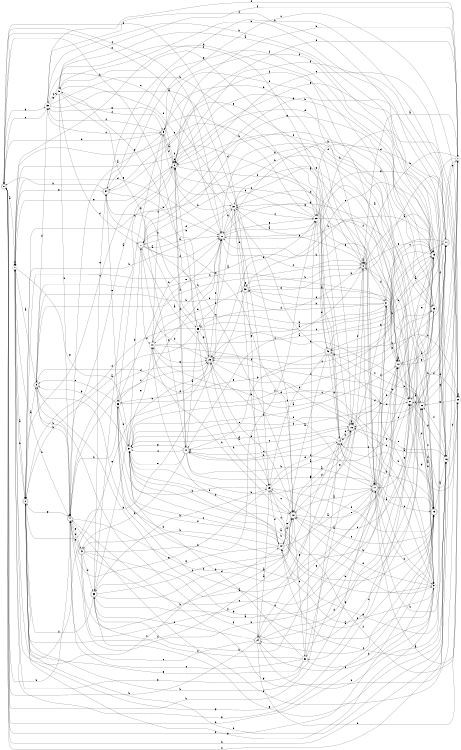 digraph n36_6 {
__start0 [label="" shape="none"];

rankdir=LR;
size="8,5";

s0 [style="rounded,filled", color="black", fillcolor="white" shape="doublecircle", label="0"];
s1 [style="filled", color="black", fillcolor="white" shape="circle", label="1"];
s2 [style="rounded,filled", color="black", fillcolor="white" shape="doublecircle", label="2"];
s3 [style="rounded,filled", color="black", fillcolor="white" shape="doublecircle", label="3"];
s4 [style="rounded,filled", color="black", fillcolor="white" shape="doublecircle", label="4"];
s5 [style="rounded,filled", color="black", fillcolor="white" shape="doublecircle", label="5"];
s6 [style="rounded,filled", color="black", fillcolor="white" shape="doublecircle", label="6"];
s7 [style="filled", color="black", fillcolor="white" shape="circle", label="7"];
s8 [style="rounded,filled", color="black", fillcolor="white" shape="doublecircle", label="8"];
s9 [style="filled", color="black", fillcolor="white" shape="circle", label="9"];
s10 [style="filled", color="black", fillcolor="white" shape="circle", label="10"];
s11 [style="rounded,filled", color="black", fillcolor="white" shape="doublecircle", label="11"];
s12 [style="rounded,filled", color="black", fillcolor="white" shape="doublecircle", label="12"];
s13 [style="filled", color="black", fillcolor="white" shape="circle", label="13"];
s14 [style="filled", color="black", fillcolor="white" shape="circle", label="14"];
s15 [style="rounded,filled", color="black", fillcolor="white" shape="doublecircle", label="15"];
s16 [style="filled", color="black", fillcolor="white" shape="circle", label="16"];
s17 [style="rounded,filled", color="black", fillcolor="white" shape="doublecircle", label="17"];
s18 [style="rounded,filled", color="black", fillcolor="white" shape="doublecircle", label="18"];
s19 [style="rounded,filled", color="black", fillcolor="white" shape="doublecircle", label="19"];
s20 [style="filled", color="black", fillcolor="white" shape="circle", label="20"];
s21 [style="filled", color="black", fillcolor="white" shape="circle", label="21"];
s22 [style="rounded,filled", color="black", fillcolor="white" shape="doublecircle", label="22"];
s23 [style="filled", color="black", fillcolor="white" shape="circle", label="23"];
s24 [style="rounded,filled", color="black", fillcolor="white" shape="doublecircle", label="24"];
s25 [style="filled", color="black", fillcolor="white" shape="circle", label="25"];
s26 [style="rounded,filled", color="black", fillcolor="white" shape="doublecircle", label="26"];
s27 [style="rounded,filled", color="black", fillcolor="white" shape="doublecircle", label="27"];
s28 [style="rounded,filled", color="black", fillcolor="white" shape="doublecircle", label="28"];
s29 [style="filled", color="black", fillcolor="white" shape="circle", label="29"];
s30 [style="filled", color="black", fillcolor="white" shape="circle", label="30"];
s31 [style="filled", color="black", fillcolor="white" shape="circle", label="31"];
s32 [style="filled", color="black", fillcolor="white" shape="circle", label="32"];
s33 [style="rounded,filled", color="black", fillcolor="white" shape="doublecircle", label="33"];
s34 [style="rounded,filled", color="black", fillcolor="white" shape="doublecircle", label="34"];
s35 [style="filled", color="black", fillcolor="white" shape="circle", label="35"];
s36 [style="filled", color="black", fillcolor="white" shape="circle", label="36"];
s37 [style="filled", color="black", fillcolor="white" shape="circle", label="37"];
s38 [style="rounded,filled", color="black", fillcolor="white" shape="doublecircle", label="38"];
s39 [style="filled", color="black", fillcolor="white" shape="circle", label="39"];
s40 [style="filled", color="black", fillcolor="white" shape="circle", label="40"];
s41 [style="rounded,filled", color="black", fillcolor="white" shape="doublecircle", label="41"];
s42 [style="rounded,filled", color="black", fillcolor="white" shape="doublecircle", label="42"];
s43 [style="rounded,filled", color="black", fillcolor="white" shape="doublecircle", label="43"];
s44 [style="rounded,filled", color="black", fillcolor="white" shape="doublecircle", label="44"];
s0 -> s1 [label="a"];
s0 -> s15 [label="b"];
s0 -> s28 [label="c"];
s0 -> s5 [label="d"];
s0 -> s28 [label="e"];
s0 -> s16 [label="f"];
s0 -> s39 [label="g"];
s0 -> s15 [label="h"];
s1 -> s2 [label="a"];
s1 -> s2 [label="b"];
s1 -> s44 [label="c"];
s1 -> s12 [label="d"];
s1 -> s6 [label="e"];
s1 -> s1 [label="f"];
s1 -> s37 [label="g"];
s1 -> s4 [label="h"];
s2 -> s3 [label="a"];
s2 -> s14 [label="b"];
s2 -> s6 [label="c"];
s2 -> s23 [label="d"];
s2 -> s16 [label="e"];
s2 -> s18 [label="f"];
s2 -> s21 [label="g"];
s2 -> s28 [label="h"];
s3 -> s1 [label="a"];
s3 -> s4 [label="b"];
s3 -> s31 [label="c"];
s3 -> s39 [label="d"];
s3 -> s13 [label="e"];
s3 -> s15 [label="f"];
s3 -> s9 [label="g"];
s3 -> s4 [label="h"];
s4 -> s5 [label="a"];
s4 -> s14 [label="b"];
s4 -> s26 [label="c"];
s4 -> s26 [label="d"];
s4 -> s42 [label="e"];
s4 -> s7 [label="f"];
s4 -> s2 [label="g"];
s4 -> s0 [label="h"];
s5 -> s6 [label="a"];
s5 -> s30 [label="b"];
s5 -> s39 [label="c"];
s5 -> s6 [label="d"];
s5 -> s17 [label="e"];
s5 -> s39 [label="f"];
s5 -> s36 [label="g"];
s5 -> s8 [label="h"];
s6 -> s4 [label="a"];
s6 -> s7 [label="b"];
s6 -> s33 [label="c"];
s6 -> s41 [label="d"];
s6 -> s16 [label="e"];
s6 -> s14 [label="f"];
s6 -> s39 [label="g"];
s6 -> s6 [label="h"];
s7 -> s8 [label="a"];
s7 -> s8 [label="b"];
s7 -> s26 [label="c"];
s7 -> s37 [label="d"];
s7 -> s6 [label="e"];
s7 -> s40 [label="f"];
s7 -> s4 [label="g"];
s7 -> s43 [label="h"];
s8 -> s8 [label="a"];
s8 -> s9 [label="b"];
s8 -> s41 [label="c"];
s8 -> s35 [label="d"];
s8 -> s34 [label="e"];
s8 -> s17 [label="f"];
s8 -> s30 [label="g"];
s8 -> s3 [label="h"];
s9 -> s10 [label="a"];
s9 -> s22 [label="b"];
s9 -> s37 [label="c"];
s9 -> s18 [label="d"];
s9 -> s44 [label="e"];
s9 -> s24 [label="f"];
s9 -> s2 [label="g"];
s9 -> s17 [label="h"];
s10 -> s11 [label="a"];
s10 -> s18 [label="b"];
s10 -> s5 [label="c"];
s10 -> s21 [label="d"];
s10 -> s38 [label="e"];
s10 -> s19 [label="f"];
s10 -> s26 [label="g"];
s10 -> s28 [label="h"];
s11 -> s12 [label="a"];
s11 -> s34 [label="b"];
s11 -> s19 [label="c"];
s11 -> s29 [label="d"];
s11 -> s7 [label="e"];
s11 -> s6 [label="f"];
s11 -> s44 [label="g"];
s11 -> s10 [label="h"];
s12 -> s13 [label="a"];
s12 -> s12 [label="b"];
s12 -> s17 [label="c"];
s12 -> s19 [label="d"];
s12 -> s30 [label="e"];
s12 -> s8 [label="f"];
s12 -> s11 [label="g"];
s12 -> s21 [label="h"];
s13 -> s2 [label="a"];
s13 -> s14 [label="b"];
s13 -> s32 [label="c"];
s13 -> s41 [label="d"];
s13 -> s8 [label="e"];
s13 -> s5 [label="f"];
s13 -> s17 [label="g"];
s13 -> s28 [label="h"];
s14 -> s9 [label="a"];
s14 -> s15 [label="b"];
s14 -> s41 [label="c"];
s14 -> s19 [label="d"];
s14 -> s1 [label="e"];
s14 -> s1 [label="f"];
s14 -> s24 [label="g"];
s14 -> s41 [label="h"];
s15 -> s16 [label="a"];
s15 -> s28 [label="b"];
s15 -> s25 [label="c"];
s15 -> s21 [label="d"];
s15 -> s6 [label="e"];
s15 -> s22 [label="f"];
s15 -> s1 [label="g"];
s15 -> s18 [label="h"];
s16 -> s8 [label="a"];
s16 -> s17 [label="b"];
s16 -> s44 [label="c"];
s16 -> s20 [label="d"];
s16 -> s19 [label="e"];
s16 -> s22 [label="f"];
s16 -> s29 [label="g"];
s16 -> s0 [label="h"];
s17 -> s18 [label="a"];
s17 -> s37 [label="b"];
s17 -> s15 [label="c"];
s17 -> s12 [label="d"];
s17 -> s26 [label="e"];
s17 -> s31 [label="f"];
s17 -> s24 [label="g"];
s17 -> s0 [label="h"];
s18 -> s19 [label="a"];
s18 -> s4 [label="b"];
s18 -> s22 [label="c"];
s18 -> s32 [label="d"];
s18 -> s21 [label="e"];
s18 -> s37 [label="f"];
s18 -> s31 [label="g"];
s18 -> s3 [label="h"];
s19 -> s20 [label="a"];
s19 -> s19 [label="b"];
s19 -> s41 [label="c"];
s19 -> s18 [label="d"];
s19 -> s37 [label="e"];
s19 -> s8 [label="f"];
s19 -> s40 [label="g"];
s19 -> s14 [label="h"];
s20 -> s17 [label="a"];
s20 -> s14 [label="b"];
s20 -> s20 [label="c"];
s20 -> s21 [label="d"];
s20 -> s6 [label="e"];
s20 -> s25 [label="f"];
s20 -> s22 [label="g"];
s20 -> s43 [label="h"];
s21 -> s22 [label="a"];
s21 -> s28 [label="b"];
s21 -> s26 [label="c"];
s21 -> s16 [label="d"];
s21 -> s13 [label="e"];
s21 -> s6 [label="f"];
s21 -> s15 [label="g"];
s21 -> s27 [label="h"];
s22 -> s9 [label="a"];
s22 -> s23 [label="b"];
s22 -> s43 [label="c"];
s22 -> s21 [label="d"];
s22 -> s7 [label="e"];
s22 -> s15 [label="f"];
s22 -> s7 [label="g"];
s22 -> s13 [label="h"];
s23 -> s24 [label="a"];
s23 -> s19 [label="b"];
s23 -> s26 [label="c"];
s23 -> s28 [label="d"];
s23 -> s14 [label="e"];
s23 -> s11 [label="f"];
s23 -> s27 [label="g"];
s23 -> s6 [label="h"];
s24 -> s25 [label="a"];
s24 -> s20 [label="b"];
s24 -> s4 [label="c"];
s24 -> s21 [label="d"];
s24 -> s11 [label="e"];
s24 -> s33 [label="f"];
s24 -> s13 [label="g"];
s24 -> s0 [label="h"];
s25 -> s19 [label="a"];
s25 -> s26 [label="b"];
s25 -> s18 [label="c"];
s25 -> s15 [label="d"];
s25 -> s14 [label="e"];
s25 -> s44 [label="f"];
s25 -> s4 [label="g"];
s25 -> s36 [label="h"];
s26 -> s27 [label="a"];
s26 -> s33 [label="b"];
s26 -> s9 [label="c"];
s26 -> s18 [label="d"];
s26 -> s1 [label="e"];
s26 -> s28 [label="f"];
s26 -> s40 [label="g"];
s26 -> s34 [label="h"];
s27 -> s28 [label="a"];
s27 -> s21 [label="b"];
s27 -> s18 [label="c"];
s27 -> s28 [label="d"];
s27 -> s18 [label="e"];
s27 -> s10 [label="f"];
s27 -> s11 [label="g"];
s27 -> s26 [label="h"];
s28 -> s29 [label="a"];
s28 -> s30 [label="b"];
s28 -> s8 [label="c"];
s28 -> s1 [label="d"];
s28 -> s10 [label="e"];
s28 -> s12 [label="f"];
s28 -> s29 [label="g"];
s28 -> s20 [label="h"];
s29 -> s23 [label="a"];
s29 -> s26 [label="b"];
s29 -> s30 [label="c"];
s29 -> s6 [label="d"];
s29 -> s43 [label="e"];
s29 -> s21 [label="f"];
s29 -> s17 [label="g"];
s29 -> s5 [label="h"];
s30 -> s31 [label="a"];
s30 -> s25 [label="b"];
s30 -> s39 [label="c"];
s30 -> s27 [label="d"];
s30 -> s38 [label="e"];
s30 -> s35 [label="f"];
s30 -> s17 [label="g"];
s30 -> s2 [label="h"];
s31 -> s26 [label="a"];
s31 -> s32 [label="b"];
s31 -> s13 [label="c"];
s31 -> s30 [label="d"];
s31 -> s38 [label="e"];
s31 -> s3 [label="f"];
s31 -> s12 [label="g"];
s31 -> s38 [label="h"];
s32 -> s8 [label="a"];
s32 -> s29 [label="b"];
s32 -> s4 [label="c"];
s32 -> s9 [label="d"];
s32 -> s1 [label="e"];
s32 -> s33 [label="f"];
s32 -> s2 [label="g"];
s32 -> s37 [label="h"];
s33 -> s12 [label="a"];
s33 -> s31 [label="b"];
s33 -> s18 [label="c"];
s33 -> s19 [label="d"];
s33 -> s34 [label="e"];
s33 -> s2 [label="f"];
s33 -> s16 [label="g"];
s33 -> s25 [label="h"];
s34 -> s35 [label="a"];
s34 -> s28 [label="b"];
s34 -> s20 [label="c"];
s34 -> s15 [label="d"];
s34 -> s36 [label="e"];
s34 -> s13 [label="f"];
s34 -> s1 [label="g"];
s34 -> s0 [label="h"];
s35 -> s2 [label="a"];
s35 -> s0 [label="b"];
s35 -> s13 [label="c"];
s35 -> s22 [label="d"];
s35 -> s6 [label="e"];
s35 -> s2 [label="f"];
s35 -> s26 [label="g"];
s35 -> s25 [label="h"];
s36 -> s21 [label="a"];
s36 -> s28 [label="b"];
s36 -> s15 [label="c"];
s36 -> s37 [label="d"];
s36 -> s3 [label="e"];
s36 -> s23 [label="f"];
s36 -> s28 [label="g"];
s36 -> s4 [label="h"];
s37 -> s9 [label="a"];
s37 -> s27 [label="b"];
s37 -> s11 [label="c"];
s37 -> s19 [label="d"];
s37 -> s10 [label="e"];
s37 -> s12 [label="f"];
s37 -> s3 [label="g"];
s37 -> s15 [label="h"];
s38 -> s12 [label="a"];
s38 -> s20 [label="b"];
s38 -> s16 [label="c"];
s38 -> s0 [label="d"];
s38 -> s38 [label="e"];
s38 -> s36 [label="f"];
s38 -> s24 [label="g"];
s38 -> s8 [label="h"];
s39 -> s18 [label="a"];
s39 -> s29 [label="b"];
s39 -> s40 [label="c"];
s39 -> s7 [label="d"];
s39 -> s0 [label="e"];
s39 -> s13 [label="f"];
s39 -> s40 [label="g"];
s39 -> s13 [label="h"];
s40 -> s13 [label="a"];
s40 -> s4 [label="b"];
s40 -> s19 [label="c"];
s40 -> s27 [label="d"];
s40 -> s25 [label="e"];
s40 -> s5 [label="f"];
s40 -> s41 [label="g"];
s40 -> s16 [label="h"];
s41 -> s35 [label="a"];
s41 -> s17 [label="b"];
s41 -> s37 [label="c"];
s41 -> s15 [label="d"];
s41 -> s37 [label="e"];
s41 -> s6 [label="f"];
s41 -> s37 [label="g"];
s41 -> s42 [label="h"];
s42 -> s12 [label="a"];
s42 -> s22 [label="b"];
s42 -> s12 [label="c"];
s42 -> s33 [label="d"];
s42 -> s4 [label="e"];
s42 -> s17 [label="f"];
s42 -> s4 [label="g"];
s42 -> s29 [label="h"];
s43 -> s44 [label="a"];
s43 -> s9 [label="b"];
s43 -> s25 [label="c"];
s43 -> s14 [label="d"];
s43 -> s30 [label="e"];
s43 -> s6 [label="f"];
s43 -> s13 [label="g"];
s43 -> s41 [label="h"];
s44 -> s17 [label="a"];
s44 -> s42 [label="b"];
s44 -> s37 [label="c"];
s44 -> s18 [label="d"];
s44 -> s18 [label="e"];
s44 -> s36 [label="f"];
s44 -> s33 [label="g"];
s44 -> s10 [label="h"];

}